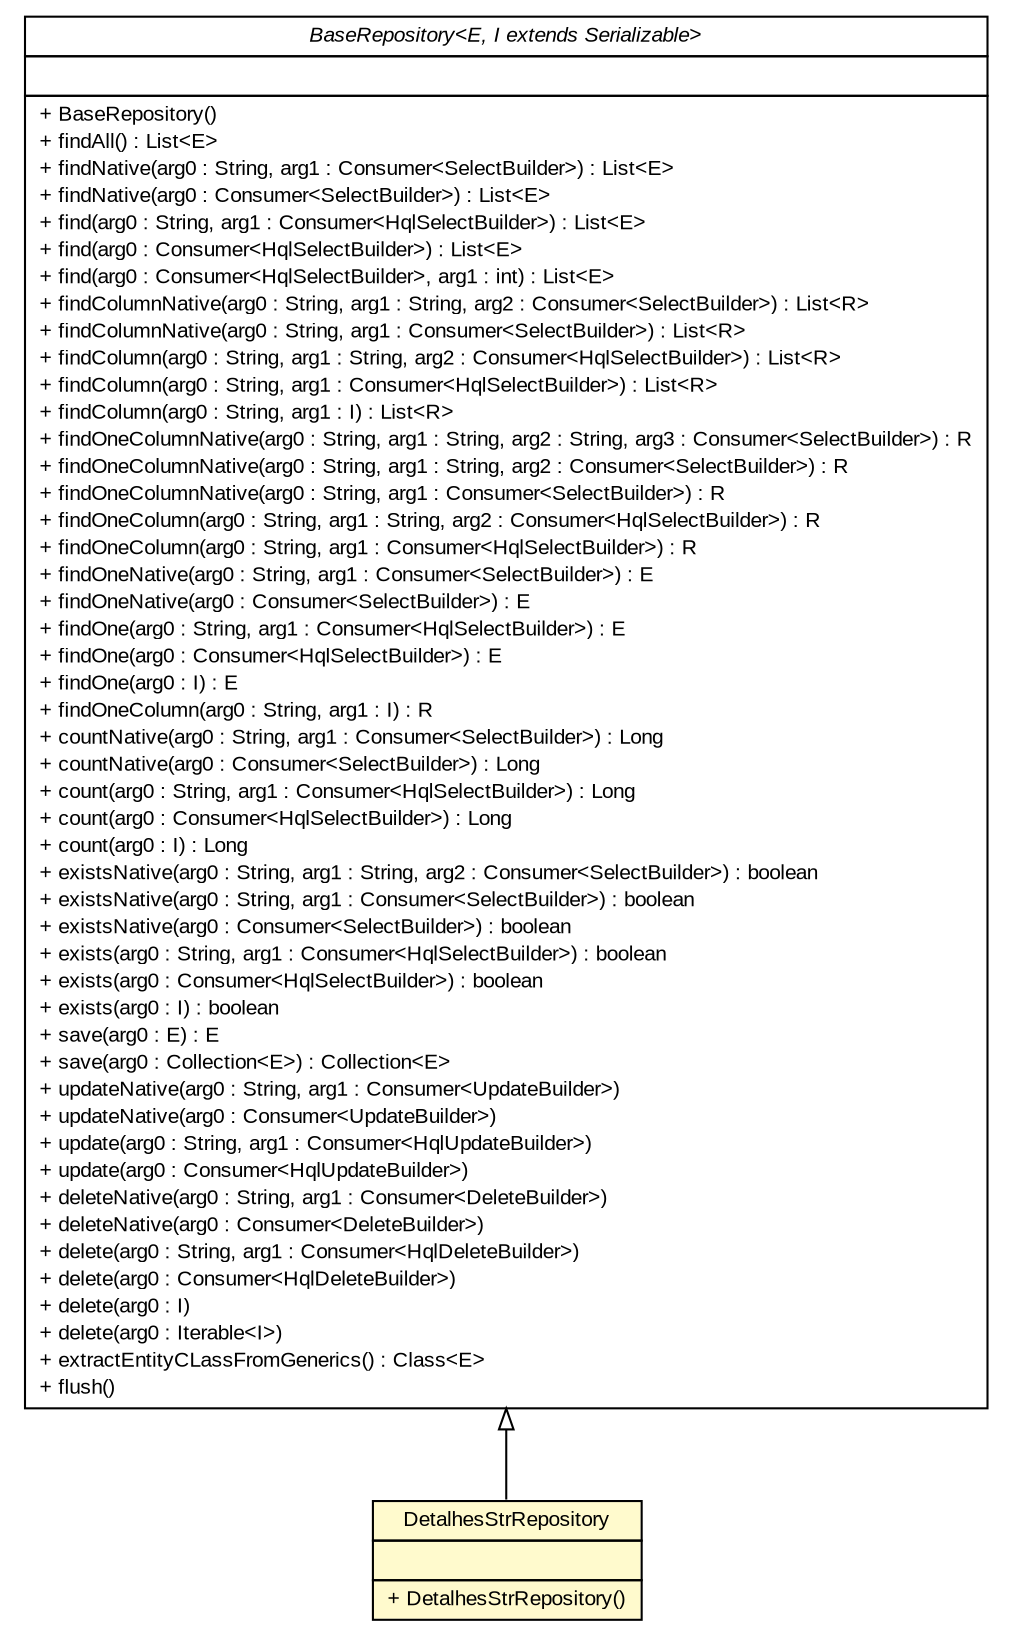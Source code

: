 #!/usr/local/bin/dot
#
# Class diagram 
# Generated by UMLGraph version R5_6 (http://www.umlgraph.org/)
#

digraph G {
	edge [fontname="arial",fontsize=10,labelfontname="arial",labelfontsize=10];
	node [fontname="arial",fontsize=10,shape=plaintext];
	nodesep=0.25;
	ranksep=0.5;
	// br.gov.to.sefaz.arr.persistence.repository.DetalhesStrRepository
	c78150 [label=<<table title="br.gov.to.sefaz.arr.persistence.repository.DetalhesStrRepository" border="0" cellborder="1" cellspacing="0" cellpadding="2" port="p" bgcolor="lemonChiffon" href="./DetalhesStrRepository.html">
		<tr><td><table border="0" cellspacing="0" cellpadding="1">
<tr><td align="center" balign="center"> DetalhesStrRepository </td></tr>
		</table></td></tr>
		<tr><td><table border="0" cellspacing="0" cellpadding="1">
<tr><td align="left" balign="left">  </td></tr>
		</table></td></tr>
		<tr><td><table border="0" cellspacing="0" cellpadding="1">
<tr><td align="left" balign="left"> + DetalhesStrRepository() </td></tr>
		</table></td></tr>
		</table>>, URL="./DetalhesStrRepository.html", fontname="arial", fontcolor="black", fontsize=10.0];
	//br.gov.to.sefaz.arr.persistence.repository.DetalhesStrRepository extends br.gov.to.sefaz.persistence.repository.BaseRepository<br.gov.to.sefaz.arr.persistence.entity.DetalheStr, java.lang.Long>
	c78289:p -> c78150:p [dir=back,arrowtail=empty];
	// br.gov.to.sefaz.persistence.repository.BaseRepository<E, I extends java.io.Serializable>
	c78289 [label=<<table title="br.gov.to.sefaz.persistence.repository.BaseRepository" border="0" cellborder="1" cellspacing="0" cellpadding="2" port="p" href="http://java.sun.com/j2se/1.4.2/docs/api/br/gov/to/sefaz/persistence/repository/BaseRepository.html">
		<tr><td><table border="0" cellspacing="0" cellpadding="1">
<tr><td align="center" balign="center"><font face="arial italic"> BaseRepository&lt;E, I extends Serializable&gt; </font></td></tr>
		</table></td></tr>
		<tr><td><table border="0" cellspacing="0" cellpadding="1">
<tr><td align="left" balign="left">  </td></tr>
		</table></td></tr>
		<tr><td><table border="0" cellspacing="0" cellpadding="1">
<tr><td align="left" balign="left"> + BaseRepository() </td></tr>
<tr><td align="left" balign="left"> + findAll() : List&lt;E&gt; </td></tr>
<tr><td align="left" balign="left"> + findNative(arg0 : String, arg1 : Consumer&lt;SelectBuilder&gt;) : List&lt;E&gt; </td></tr>
<tr><td align="left" balign="left"> + findNative(arg0 : Consumer&lt;SelectBuilder&gt;) : List&lt;E&gt; </td></tr>
<tr><td align="left" balign="left"> + find(arg0 : String, arg1 : Consumer&lt;HqlSelectBuilder&gt;) : List&lt;E&gt; </td></tr>
<tr><td align="left" balign="left"> + find(arg0 : Consumer&lt;HqlSelectBuilder&gt;) : List&lt;E&gt; </td></tr>
<tr><td align="left" balign="left"> + find(arg0 : Consumer&lt;HqlSelectBuilder&gt;, arg1 : int) : List&lt;E&gt; </td></tr>
<tr><td align="left" balign="left"> + findColumnNative(arg0 : String, arg1 : String, arg2 : Consumer&lt;SelectBuilder&gt;) : List&lt;R&gt; </td></tr>
<tr><td align="left" balign="left"> + findColumnNative(arg0 : String, arg1 : Consumer&lt;SelectBuilder&gt;) : List&lt;R&gt; </td></tr>
<tr><td align="left" balign="left"> + findColumn(arg0 : String, arg1 : String, arg2 : Consumer&lt;HqlSelectBuilder&gt;) : List&lt;R&gt; </td></tr>
<tr><td align="left" balign="left"> + findColumn(arg0 : String, arg1 : Consumer&lt;HqlSelectBuilder&gt;) : List&lt;R&gt; </td></tr>
<tr><td align="left" balign="left"> + findColumn(arg0 : String, arg1 : I) : List&lt;R&gt; </td></tr>
<tr><td align="left" balign="left"> + findOneColumnNative(arg0 : String, arg1 : String, arg2 : String, arg3 : Consumer&lt;SelectBuilder&gt;) : R </td></tr>
<tr><td align="left" balign="left"> + findOneColumnNative(arg0 : String, arg1 : String, arg2 : Consumer&lt;SelectBuilder&gt;) : R </td></tr>
<tr><td align="left" balign="left"> + findOneColumnNative(arg0 : String, arg1 : Consumer&lt;SelectBuilder&gt;) : R </td></tr>
<tr><td align="left" balign="left"> + findOneColumn(arg0 : String, arg1 : String, arg2 : Consumer&lt;HqlSelectBuilder&gt;) : R </td></tr>
<tr><td align="left" balign="left"> + findOneColumn(arg0 : String, arg1 : Consumer&lt;HqlSelectBuilder&gt;) : R </td></tr>
<tr><td align="left" balign="left"> + findOneNative(arg0 : String, arg1 : Consumer&lt;SelectBuilder&gt;) : E </td></tr>
<tr><td align="left" balign="left"> + findOneNative(arg0 : Consumer&lt;SelectBuilder&gt;) : E </td></tr>
<tr><td align="left" balign="left"> + findOne(arg0 : String, arg1 : Consumer&lt;HqlSelectBuilder&gt;) : E </td></tr>
<tr><td align="left" balign="left"> + findOne(arg0 : Consumer&lt;HqlSelectBuilder&gt;) : E </td></tr>
<tr><td align="left" balign="left"> + findOne(arg0 : I) : E </td></tr>
<tr><td align="left" balign="left"> + findOneColumn(arg0 : String, arg1 : I) : R </td></tr>
<tr><td align="left" balign="left"> + countNative(arg0 : String, arg1 : Consumer&lt;SelectBuilder&gt;) : Long </td></tr>
<tr><td align="left" balign="left"> + countNative(arg0 : Consumer&lt;SelectBuilder&gt;) : Long </td></tr>
<tr><td align="left" balign="left"> + count(arg0 : String, arg1 : Consumer&lt;HqlSelectBuilder&gt;) : Long </td></tr>
<tr><td align="left" balign="left"> + count(arg0 : Consumer&lt;HqlSelectBuilder&gt;) : Long </td></tr>
<tr><td align="left" balign="left"> + count(arg0 : I) : Long </td></tr>
<tr><td align="left" balign="left"> + existsNative(arg0 : String, arg1 : String, arg2 : Consumer&lt;SelectBuilder&gt;) : boolean </td></tr>
<tr><td align="left" balign="left"> + existsNative(arg0 : String, arg1 : Consumer&lt;SelectBuilder&gt;) : boolean </td></tr>
<tr><td align="left" balign="left"> + existsNative(arg0 : Consumer&lt;SelectBuilder&gt;) : boolean </td></tr>
<tr><td align="left" balign="left"> + exists(arg0 : String, arg1 : Consumer&lt;HqlSelectBuilder&gt;) : boolean </td></tr>
<tr><td align="left" balign="left"> + exists(arg0 : Consumer&lt;HqlSelectBuilder&gt;) : boolean </td></tr>
<tr><td align="left" balign="left"> + exists(arg0 : I) : boolean </td></tr>
<tr><td align="left" balign="left"> + save(arg0 : E) : E </td></tr>
<tr><td align="left" balign="left"> + save(arg0 : Collection&lt;E&gt;) : Collection&lt;E&gt; </td></tr>
<tr><td align="left" balign="left"> + updateNative(arg0 : String, arg1 : Consumer&lt;UpdateBuilder&gt;) </td></tr>
<tr><td align="left" balign="left"> + updateNative(arg0 : Consumer&lt;UpdateBuilder&gt;) </td></tr>
<tr><td align="left" balign="left"> + update(arg0 : String, arg1 : Consumer&lt;HqlUpdateBuilder&gt;) </td></tr>
<tr><td align="left" balign="left"> + update(arg0 : Consumer&lt;HqlUpdateBuilder&gt;) </td></tr>
<tr><td align="left" balign="left"> + deleteNative(arg0 : String, arg1 : Consumer&lt;DeleteBuilder&gt;) </td></tr>
<tr><td align="left" balign="left"> + deleteNative(arg0 : Consumer&lt;DeleteBuilder&gt;) </td></tr>
<tr><td align="left" balign="left"> + delete(arg0 : String, arg1 : Consumer&lt;HqlDeleteBuilder&gt;) </td></tr>
<tr><td align="left" balign="left"> + delete(arg0 : Consumer&lt;HqlDeleteBuilder&gt;) </td></tr>
<tr><td align="left" balign="left"> + delete(arg0 : I) </td></tr>
<tr><td align="left" balign="left"> + delete(arg0 : Iterable&lt;I&gt;) </td></tr>
<tr><td align="left" balign="left"> + extractEntityCLassFromGenerics() : Class&lt;E&gt; </td></tr>
<tr><td align="left" balign="left"> + flush() </td></tr>
		</table></td></tr>
		</table>>, URL="http://java.sun.com/j2se/1.4.2/docs/api/br/gov/to/sefaz/persistence/repository/BaseRepository.html", fontname="arial", fontcolor="black", fontsize=10.0];
}

